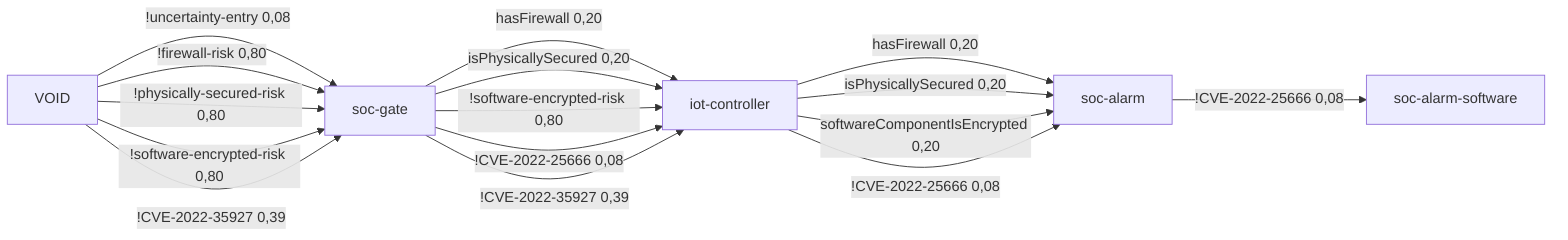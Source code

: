 %% AttributeChange [4mcontiki-ng/contiki-ng[0m to [4m4.7[0m for node [4msoc-alarm[0m
%%  VOID -[1,00]->  soc-gate -[0,93]->  iot-controller -[0,53]->  soc-alarm -[0,08]-> soc-alarm-software 7,82 0,04
flowchart LR
	iot-controller[iot-controller]
	soc-gate[soc-gate]
	soc-alarm[soc-alarm]
	soc-alarm-software[soc-alarm-software]
	VOID[VOID]
	iot-controller -->|hasFirewall 0,20| soc-alarm
	iot-controller -->|isPhysicallySecured 0,20| soc-alarm
	iot-controller -->|softwareComponentIsEncrypted 0,20| soc-alarm
	iot-controller -->|!CVE-2022-25666 0,08| soc-alarm
	soc-gate -->|hasFirewall 0,20| iot-controller
	soc-gate -->|isPhysicallySecured 0,20| iot-controller
	soc-gate -->|!software-encrypted-risk 0,80| iot-controller
	soc-gate -->|!CVE-2022-25666 0,08| iot-controller
	soc-gate -->|!CVE-2022-35927 0,39| iot-controller
	soc-alarm -->|!CVE-2022-25666 0,08| soc-alarm-software
	VOID -->|!uncertainty-entry 0,08| soc-gate
	VOID -->|!firewall-risk 0,80| soc-gate
	VOID -->|!physically-secured-risk 0,80| soc-gate
	VOID -->|!software-encrypted-risk 0,80| soc-gate
	VOID -->|!CVE-2022-35927 0,39| soc-gate